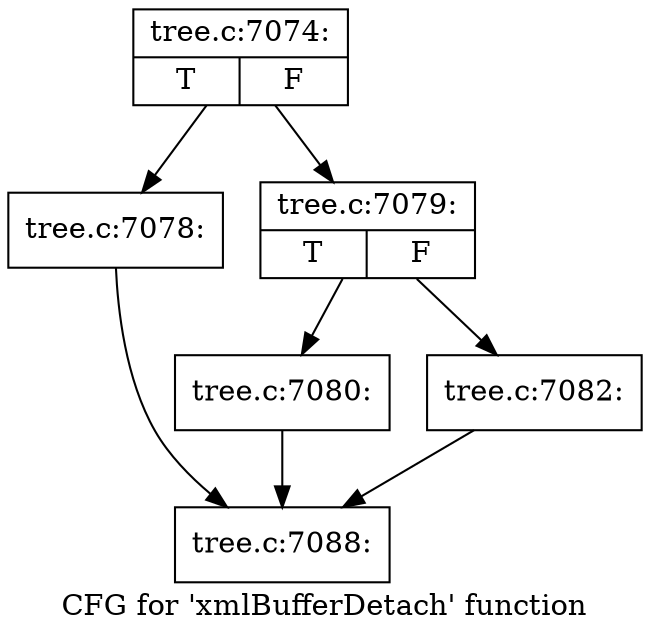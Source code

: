 digraph "CFG for 'xmlBufferDetach' function" {
	label="CFG for 'xmlBufferDetach' function";

	Node0x4667ed0 [shape=record,label="{tree.c:7074:|{<s0>T|<s1>F}}"];
	Node0x4667ed0 -> Node0x4667bd0;
	Node0x4667ed0 -> Node0x4667c20;
	Node0x4667bd0 [shape=record,label="{tree.c:7078:}"];
	Node0x4667bd0 -> Node0x466b840;
	Node0x4667c20 [shape=record,label="{tree.c:7079:|{<s0>T|<s1>F}}"];
	Node0x4667c20 -> Node0x466c420;
	Node0x4667c20 -> Node0x466c470;
	Node0x466c420 [shape=record,label="{tree.c:7080:}"];
	Node0x466c420 -> Node0x466b840;
	Node0x466c470 [shape=record,label="{tree.c:7082:}"];
	Node0x466c470 -> Node0x466b840;
	Node0x466b840 [shape=record,label="{tree.c:7088:}"];
}
